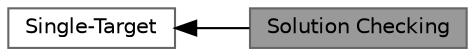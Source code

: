 digraph "Solution Checking"
{
 // LATEX_PDF_SIZE
  bgcolor="transparent";
  edge [fontname=Helvetica,fontsize=10,labelfontname=Helvetica,labelfontsize=10];
  node [fontname=Helvetica,fontsize=10,shape=box,height=0.2,width=0.4];
  rankdir=LR;
  Node2 [id="Node000002",label="Single-Target",height=0.2,width=0.4,color="grey40", fillcolor="white", style="filled",URL="$d5/d91/group__Single-Target.html",tooltip="Solvers which route to a single destination."];
  Node1 [id="Node000001",label="Solution Checking",height=0.2,width=0.4,color="gray40", fillcolor="grey60", style="filled", fontcolor="black",tooltip="Solvers for checking if a path to the target is possible."];
  Node2->Node1 [shape=plaintext, dir="back", style="solid"];
}
